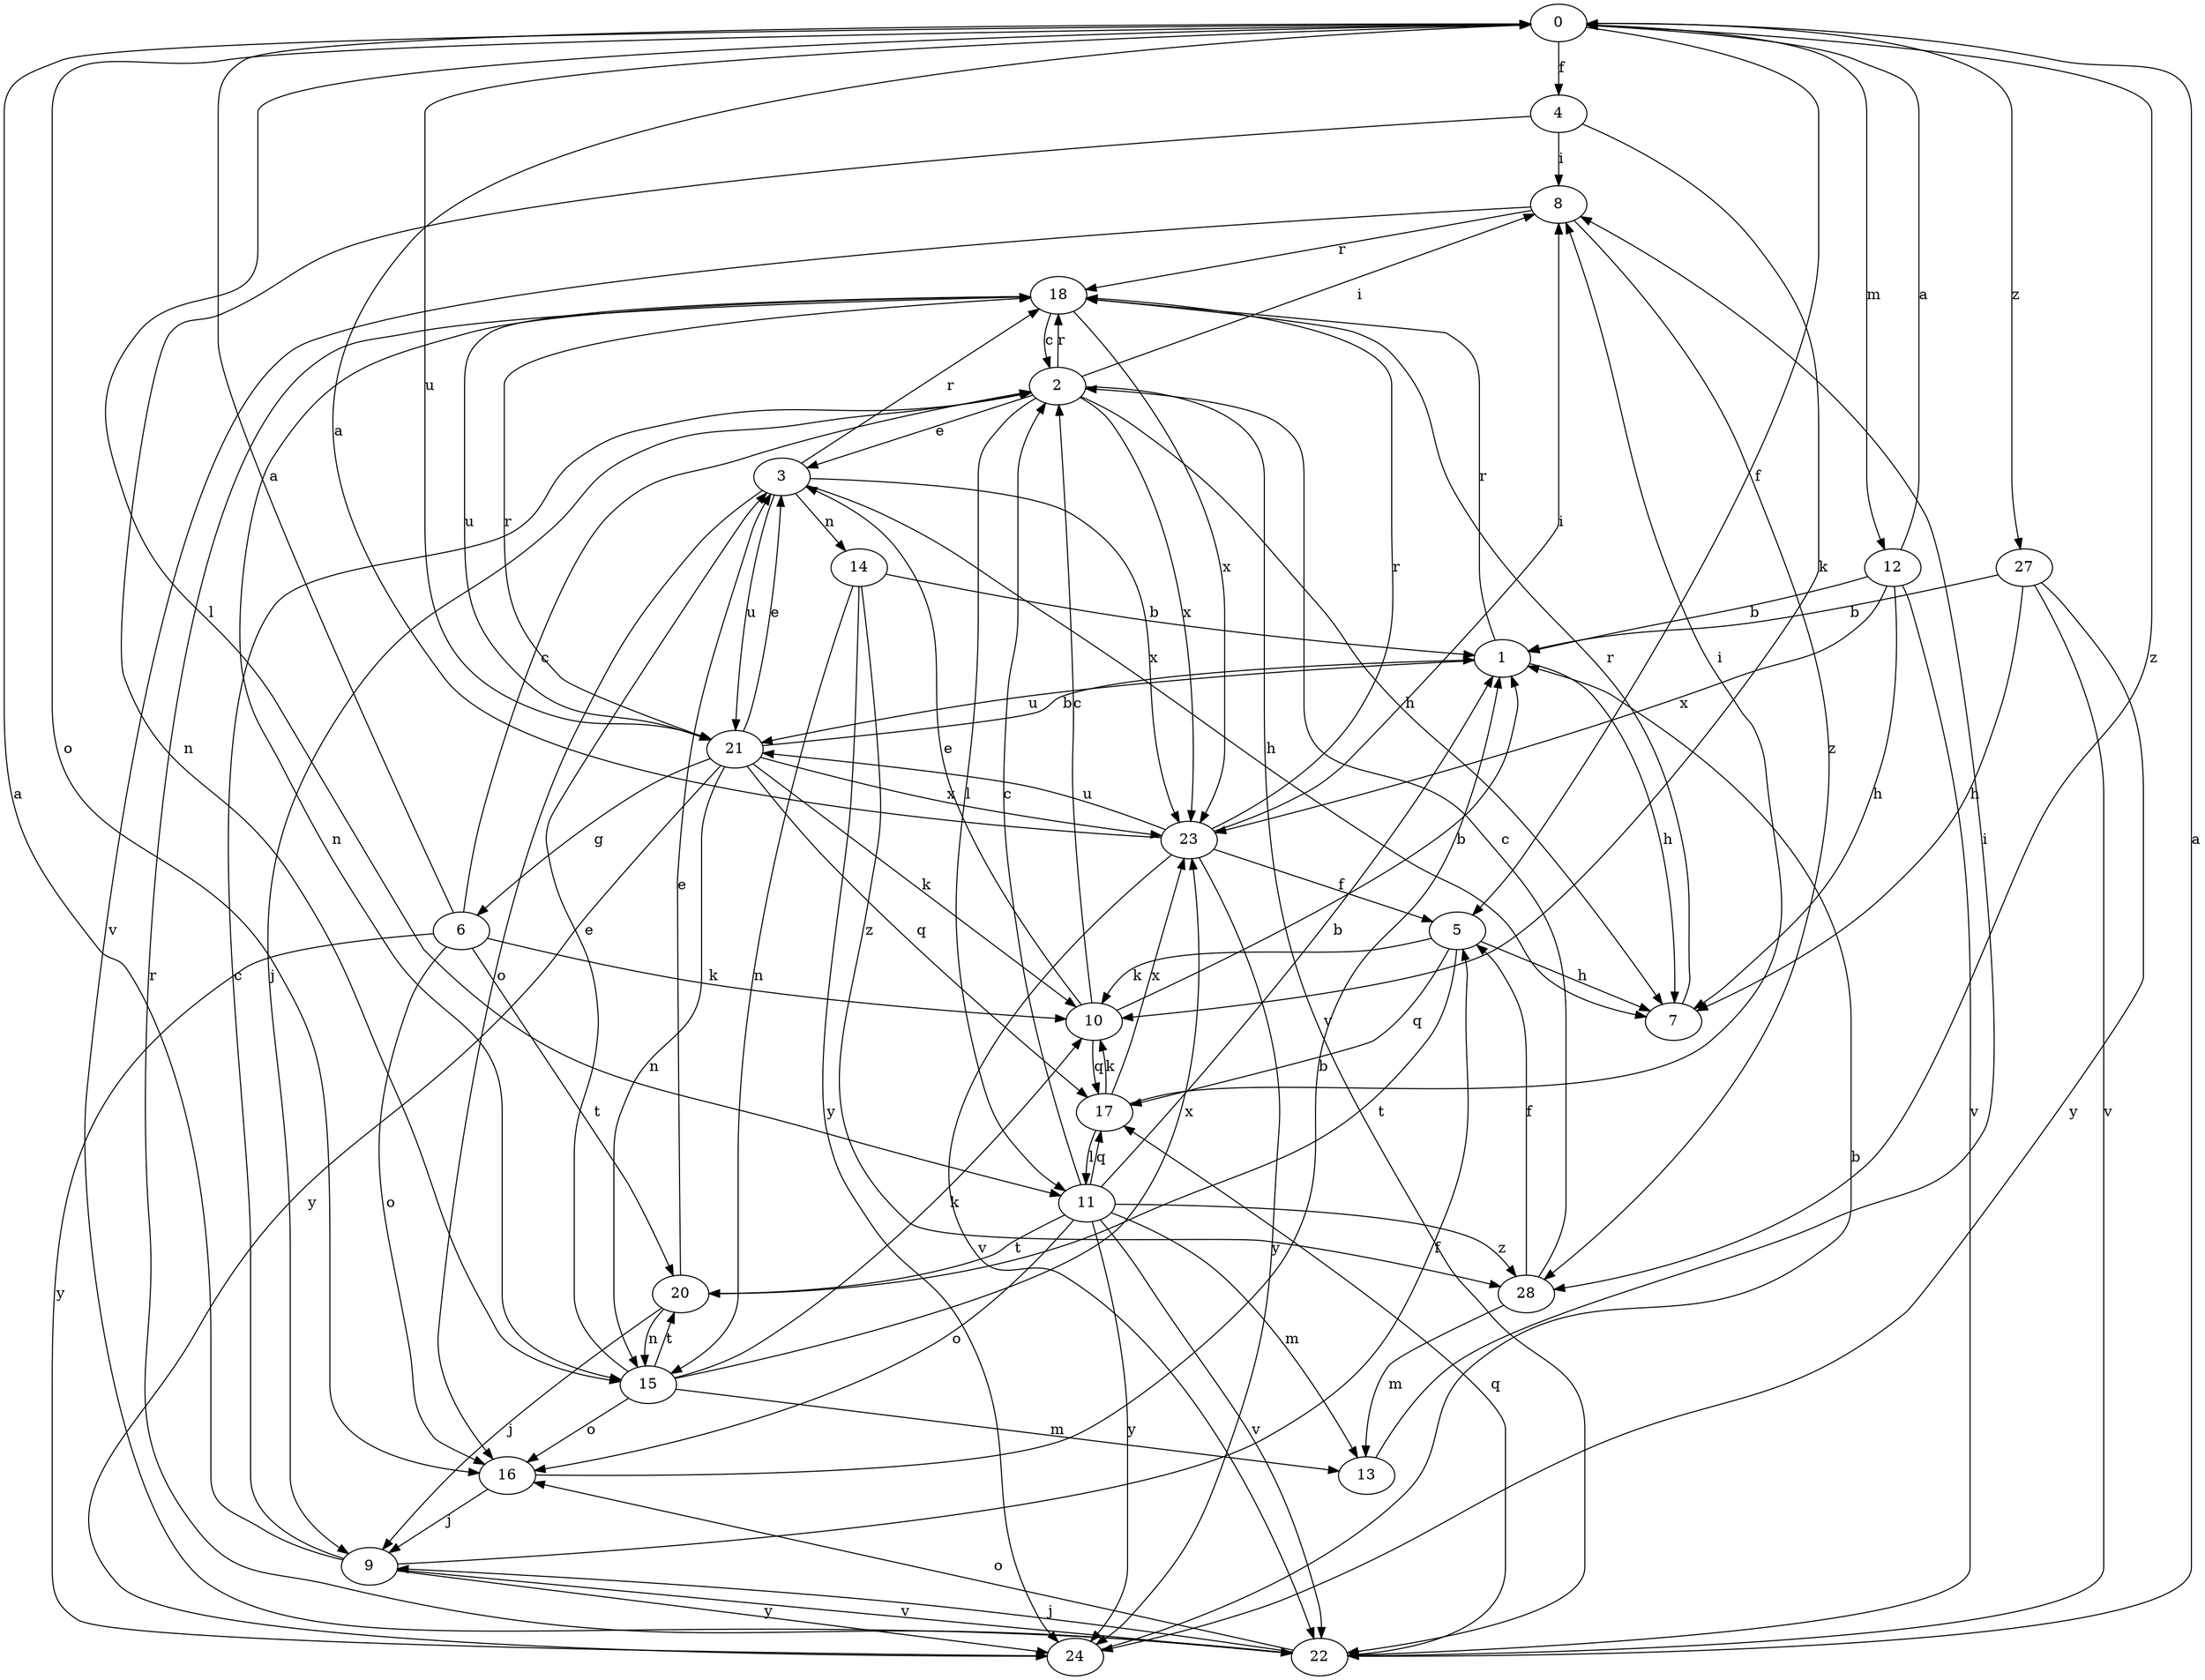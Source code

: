strict digraph  {
0;
1;
2;
3;
4;
5;
6;
7;
8;
9;
10;
11;
12;
13;
14;
15;
16;
17;
18;
20;
21;
22;
23;
24;
27;
28;
0 -> 4  [label=f];
0 -> 5  [label=f];
0 -> 11  [label=l];
0 -> 12  [label=m];
0 -> 16  [label=o];
0 -> 21  [label=u];
0 -> 27  [label=z];
0 -> 28  [label=z];
1 -> 7  [label=h];
1 -> 18  [label=r];
1 -> 21  [label=u];
2 -> 3  [label=e];
2 -> 7  [label=h];
2 -> 8  [label=i];
2 -> 9  [label=j];
2 -> 11  [label=l];
2 -> 18  [label=r];
2 -> 22  [label=v];
2 -> 23  [label=x];
3 -> 7  [label=h];
3 -> 14  [label=n];
3 -> 16  [label=o];
3 -> 18  [label=r];
3 -> 21  [label=u];
3 -> 23  [label=x];
4 -> 8  [label=i];
4 -> 10  [label=k];
4 -> 15  [label=n];
5 -> 7  [label=h];
5 -> 10  [label=k];
5 -> 17  [label=q];
5 -> 20  [label=t];
6 -> 0  [label=a];
6 -> 2  [label=c];
6 -> 10  [label=k];
6 -> 16  [label=o];
6 -> 20  [label=t];
6 -> 24  [label=y];
7 -> 18  [label=r];
8 -> 18  [label=r];
8 -> 22  [label=v];
8 -> 28  [label=z];
9 -> 0  [label=a];
9 -> 2  [label=c];
9 -> 5  [label=f];
9 -> 22  [label=v];
9 -> 24  [label=y];
10 -> 1  [label=b];
10 -> 2  [label=c];
10 -> 3  [label=e];
10 -> 17  [label=q];
11 -> 1  [label=b];
11 -> 2  [label=c];
11 -> 13  [label=m];
11 -> 16  [label=o];
11 -> 17  [label=q];
11 -> 20  [label=t];
11 -> 22  [label=v];
11 -> 24  [label=y];
11 -> 28  [label=z];
12 -> 0  [label=a];
12 -> 1  [label=b];
12 -> 7  [label=h];
12 -> 22  [label=v];
12 -> 23  [label=x];
13 -> 8  [label=i];
14 -> 1  [label=b];
14 -> 15  [label=n];
14 -> 24  [label=y];
14 -> 28  [label=z];
15 -> 3  [label=e];
15 -> 10  [label=k];
15 -> 13  [label=m];
15 -> 16  [label=o];
15 -> 20  [label=t];
15 -> 23  [label=x];
16 -> 1  [label=b];
16 -> 9  [label=j];
17 -> 8  [label=i];
17 -> 10  [label=k];
17 -> 11  [label=l];
17 -> 23  [label=x];
18 -> 2  [label=c];
18 -> 15  [label=n];
18 -> 21  [label=u];
18 -> 23  [label=x];
20 -> 3  [label=e];
20 -> 9  [label=j];
20 -> 15  [label=n];
21 -> 1  [label=b];
21 -> 3  [label=e];
21 -> 6  [label=g];
21 -> 10  [label=k];
21 -> 15  [label=n];
21 -> 17  [label=q];
21 -> 18  [label=r];
21 -> 23  [label=x];
21 -> 24  [label=y];
22 -> 0  [label=a];
22 -> 9  [label=j];
22 -> 16  [label=o];
22 -> 17  [label=q];
22 -> 18  [label=r];
23 -> 0  [label=a];
23 -> 5  [label=f];
23 -> 8  [label=i];
23 -> 18  [label=r];
23 -> 21  [label=u];
23 -> 22  [label=v];
23 -> 24  [label=y];
24 -> 1  [label=b];
27 -> 1  [label=b];
27 -> 7  [label=h];
27 -> 22  [label=v];
27 -> 24  [label=y];
28 -> 2  [label=c];
28 -> 5  [label=f];
28 -> 13  [label=m];
}

